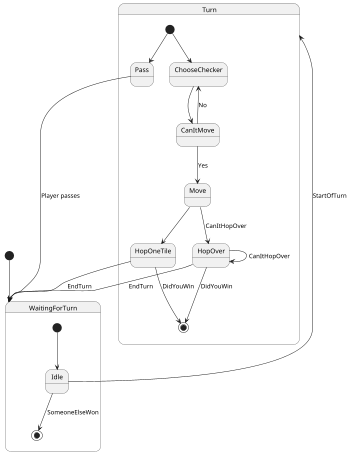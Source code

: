 @startuml
'https://plantuml.com/state-diagram

scale 350 width
[*] --> WaitingForTurn

state Turn {
  [*] --> ChooseChecker
  [*] --> Pass
  Pass --> WaitingForTurn : Player passes
  ChooseChecker --> CanItMove
  CanItMove --> ChooseChecker : No
  CanItMove --> Move : Yes
  Move --> HopOneTile
   Move --> HopOver : CanItHopOver
   HopOneTile --> [*] : DidYouWin
   HopOver --> [*] : DidYouWin
  HopOneTile --> WaitingForTurn : EndTurn
  HopOver --> HopOver : CanItHopOver
  HopOver --> WaitingForTurn : EndTurn
}
state WaitingForTurn {
  [*] --> Idle
  Idle --> [*] : SomeoneElseWon
  Idle --> Turn : StartOfTurn
}
@enduml